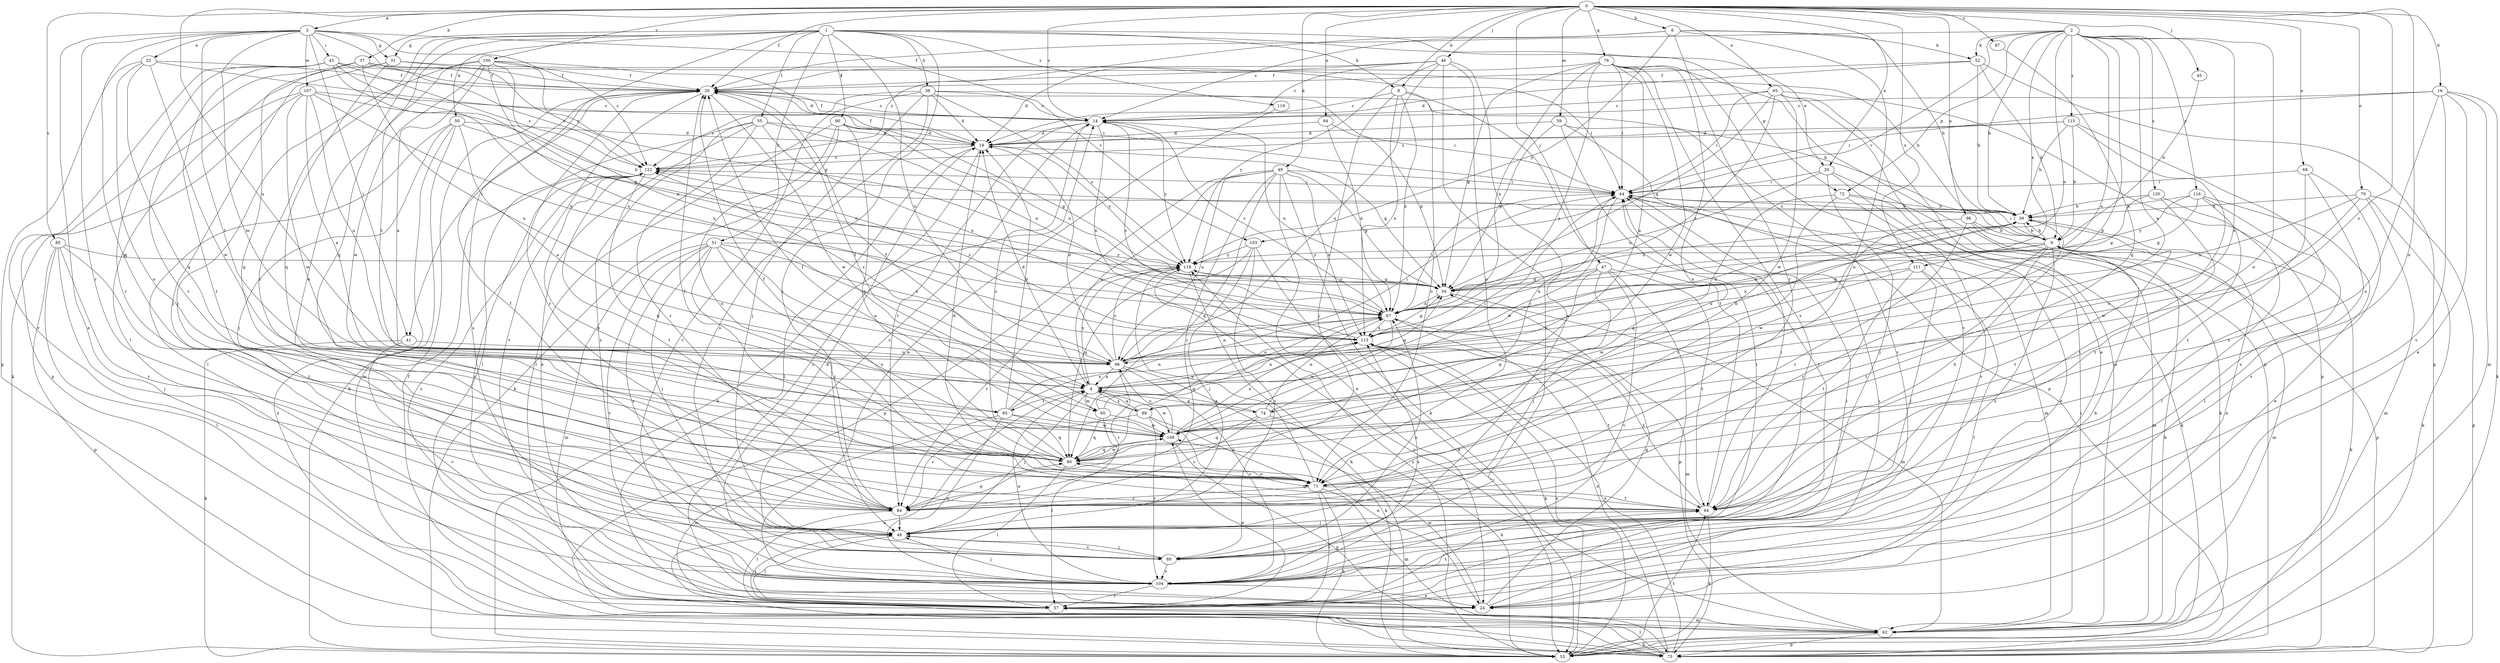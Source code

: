 strict digraph  {
0;
1;
2;
3;
4;
6;
8;
9;
14;
16;
19;
20;
22;
24;
29;
31;
34;
37;
38;
39;
41;
43;
44;
45;
46;
47;
48;
49;
50;
51;
52;
53;
55;
57;
59;
60;
62;
64;
65;
67;
68;
70;
71;
72;
74;
75;
76;
80;
84;
85;
87;
88;
89;
90;
93;
94;
96;
98;
100;
103;
104;
107;
108;
111;
113;
115;
116;
118;
119;
120;
122;
0 -> 3  [label=a];
0 -> 6  [label=b];
0 -> 8  [label=b];
0 -> 14  [label=c];
0 -> 16  [label=d];
0 -> 20  [label=e];
0 -> 29  [label=f];
0 -> 37  [label=h];
0 -> 45  [label=j];
0 -> 46  [label=j];
0 -> 47  [label=j];
0 -> 49  [label=k];
0 -> 59  [label=m];
0 -> 64  [label=n];
0 -> 65  [label=n];
0 -> 68  [label=o];
0 -> 70  [label=o];
0 -> 71  [label=o];
0 -> 76  [label=q];
0 -> 85  [label=s];
0 -> 87  [label=s];
0 -> 88  [label=s];
0 -> 96  [label=u];
0 -> 98  [label=u];
0 -> 100  [label=v];
0 -> 111  [label=x];
1 -> 8  [label=b];
1 -> 20  [label=e];
1 -> 31  [label=g];
1 -> 38  [label=h];
1 -> 41  [label=i];
1 -> 48  [label=j];
1 -> 50  [label=k];
1 -> 51  [label=k];
1 -> 55  [label=l];
1 -> 72  [label=p];
1 -> 80  [label=q];
1 -> 84  [label=r];
1 -> 90  [label=t];
1 -> 93  [label=t];
1 -> 98  [label=u];
1 -> 119  [label=z];
2 -> 4  [label=a];
2 -> 29  [label=f];
2 -> 39  [label=h];
2 -> 52  [label=k];
2 -> 67  [label=n];
2 -> 71  [label=o];
2 -> 72  [label=p];
2 -> 74  [label=p];
2 -> 88  [label=s];
2 -> 98  [label=u];
2 -> 103  [label=v];
2 -> 111  [label=x];
2 -> 115  [label=y];
2 -> 116  [label=y];
2 -> 120  [label=z];
3 -> 22  [label=e];
3 -> 24  [label=e];
3 -> 31  [label=g];
3 -> 34  [label=g];
3 -> 41  [label=i];
3 -> 43  [label=i];
3 -> 60  [label=m];
3 -> 80  [label=q];
3 -> 84  [label=r];
3 -> 93  [label=t];
3 -> 103  [label=v];
3 -> 107  [label=w];
3 -> 122  [label=z];
4 -> 19  [label=d];
4 -> 34  [label=g];
4 -> 39  [label=h];
4 -> 48  [label=j];
4 -> 60  [label=m];
4 -> 74  [label=p];
4 -> 88  [label=s];
4 -> 93  [label=t];
4 -> 108  [label=w];
4 -> 118  [label=y];
6 -> 14  [label=c];
6 -> 39  [label=h];
6 -> 52  [label=k];
6 -> 71  [label=o];
6 -> 84  [label=r];
6 -> 118  [label=y];
6 -> 122  [label=z];
8 -> 14  [label=c];
8 -> 48  [label=j];
8 -> 67  [label=n];
8 -> 71  [label=o];
8 -> 94  [label=t];
8 -> 113  [label=x];
9 -> 39  [label=h];
9 -> 44  [label=i];
9 -> 53  [label=k];
9 -> 62  [label=m];
9 -> 84  [label=r];
9 -> 89  [label=s];
9 -> 94  [label=t];
9 -> 98  [label=u];
9 -> 113  [label=x];
9 -> 118  [label=y];
9 -> 122  [label=z];
14 -> 19  [label=d];
14 -> 29  [label=f];
14 -> 67  [label=n];
14 -> 84  [label=r];
14 -> 113  [label=x];
14 -> 118  [label=y];
16 -> 14  [label=c];
16 -> 24  [label=e];
16 -> 44  [label=i];
16 -> 53  [label=k];
16 -> 62  [label=m];
16 -> 71  [label=o];
16 -> 104  [label=v];
19 -> 29  [label=f];
19 -> 34  [label=g];
19 -> 53  [label=k];
19 -> 57  [label=l];
19 -> 118  [label=y];
19 -> 122  [label=z];
20 -> 44  [label=i];
20 -> 48  [label=j];
20 -> 53  [label=k];
20 -> 67  [label=n];
20 -> 104  [label=v];
22 -> 29  [label=f];
22 -> 44  [label=i];
22 -> 71  [label=o];
22 -> 75  [label=p];
22 -> 80  [label=q];
22 -> 108  [label=w];
24 -> 14  [label=c];
24 -> 34  [label=g];
24 -> 44  [label=i];
24 -> 108  [label=w];
24 -> 122  [label=z];
29 -> 14  [label=c];
29 -> 39  [label=h];
29 -> 84  [label=r];
29 -> 89  [label=s];
29 -> 104  [label=v];
29 -> 108  [label=w];
31 -> 29  [label=f];
31 -> 44  [label=i];
31 -> 48  [label=j];
31 -> 57  [label=l];
31 -> 80  [label=q];
34 -> 39  [label=h];
34 -> 62  [label=m];
34 -> 67  [label=n];
34 -> 118  [label=y];
37 -> 29  [label=f];
37 -> 39  [label=h];
37 -> 80  [label=q];
37 -> 84  [label=r];
37 -> 98  [label=u];
37 -> 122  [label=z];
38 -> 14  [label=c];
38 -> 19  [label=d];
38 -> 44  [label=i];
38 -> 48  [label=j];
38 -> 89  [label=s];
38 -> 104  [label=v];
38 -> 118  [label=y];
38 -> 122  [label=z];
39 -> 9  [label=b];
39 -> 24  [label=e];
39 -> 94  [label=t];
39 -> 113  [label=x];
41 -> 53  [label=k];
41 -> 98  [label=u];
41 -> 104  [label=v];
43 -> 29  [label=f];
43 -> 34  [label=g];
43 -> 84  [label=r];
43 -> 94  [label=t];
43 -> 104  [label=v];
43 -> 113  [label=x];
43 -> 122  [label=z];
44 -> 39  [label=h];
44 -> 62  [label=m];
44 -> 108  [label=w];
45 -> 9  [label=b];
46 -> 14  [label=c];
46 -> 19  [label=d];
46 -> 29  [label=f];
46 -> 71  [label=o];
46 -> 89  [label=s];
46 -> 98  [label=u];
46 -> 104  [label=v];
46 -> 118  [label=y];
47 -> 34  [label=g];
47 -> 48  [label=j];
47 -> 67  [label=n];
47 -> 75  [label=p];
47 -> 80  [label=q];
47 -> 94  [label=t];
47 -> 104  [label=v];
48 -> 44  [label=i];
48 -> 57  [label=l];
48 -> 89  [label=s];
49 -> 4  [label=a];
49 -> 24  [label=e];
49 -> 34  [label=g];
49 -> 44  [label=i];
49 -> 53  [label=k];
49 -> 75  [label=p];
49 -> 80  [label=q];
49 -> 84  [label=r];
49 -> 98  [label=u];
49 -> 113  [label=x];
50 -> 4  [label=a];
50 -> 19  [label=d];
50 -> 48  [label=j];
50 -> 53  [label=k];
50 -> 57  [label=l];
50 -> 62  [label=m];
50 -> 67  [label=n];
51 -> 4  [label=a];
51 -> 48  [label=j];
51 -> 62  [label=m];
51 -> 71  [label=o];
51 -> 84  [label=r];
51 -> 89  [label=s];
51 -> 104  [label=v];
51 -> 113  [label=x];
51 -> 118  [label=y];
52 -> 9  [label=b];
52 -> 19  [label=d];
52 -> 29  [label=f];
52 -> 39  [label=h];
52 -> 75  [label=p];
53 -> 94  [label=t];
53 -> 113  [label=x];
53 -> 118  [label=y];
55 -> 19  [label=d];
55 -> 24  [label=e];
55 -> 57  [label=l];
55 -> 67  [label=n];
55 -> 84  [label=r];
55 -> 89  [label=s];
55 -> 113  [label=x];
57 -> 44  [label=i];
57 -> 48  [label=j];
57 -> 62  [label=m];
57 -> 94  [label=t];
57 -> 108  [label=w];
59 -> 19  [label=d];
59 -> 34  [label=g];
59 -> 57  [label=l];
59 -> 75  [label=p];
59 -> 104  [label=v];
60 -> 29  [label=f];
60 -> 44  [label=i];
60 -> 57  [label=l];
60 -> 67  [label=n];
60 -> 80  [label=q];
60 -> 108  [label=w];
62 -> 9  [label=b];
62 -> 44  [label=i];
62 -> 53  [label=k];
62 -> 75  [label=p];
62 -> 118  [label=y];
64 -> 19  [label=d];
64 -> 34  [label=g];
64 -> 67  [label=n];
65 -> 14  [label=c];
65 -> 24  [label=e];
65 -> 34  [label=g];
65 -> 44  [label=i];
65 -> 62  [label=m];
65 -> 75  [label=p];
65 -> 108  [label=w];
65 -> 113  [label=x];
67 -> 14  [label=c];
67 -> 44  [label=i];
67 -> 62  [label=m];
67 -> 80  [label=q];
67 -> 108  [label=w];
67 -> 113  [label=x];
68 -> 44  [label=i];
68 -> 89  [label=s];
68 -> 94  [label=t];
68 -> 104  [label=v];
70 -> 39  [label=h];
70 -> 53  [label=k];
70 -> 62  [label=m];
70 -> 67  [label=n];
70 -> 75  [label=p];
70 -> 108  [label=w];
71 -> 19  [label=d];
71 -> 29  [label=f];
71 -> 53  [label=k];
71 -> 57  [label=l];
71 -> 62  [label=m];
71 -> 84  [label=r];
71 -> 94  [label=t];
71 -> 118  [label=y];
72 -> 24  [label=e];
72 -> 39  [label=h];
72 -> 53  [label=k];
72 -> 80  [label=q];
72 -> 84  [label=r];
74 -> 4  [label=a];
74 -> 44  [label=i];
74 -> 53  [label=k];
74 -> 67  [label=n];
74 -> 80  [label=q];
74 -> 84  [label=r];
75 -> 4  [label=a];
75 -> 29  [label=f];
75 -> 57  [label=l];
75 -> 67  [label=n];
75 -> 113  [label=x];
75 -> 122  [label=z];
76 -> 4  [label=a];
76 -> 29  [label=f];
76 -> 34  [label=g];
76 -> 44  [label=i];
76 -> 67  [label=n];
76 -> 71  [label=o];
76 -> 75  [label=p];
76 -> 89  [label=s];
76 -> 98  [label=u];
76 -> 104  [label=v];
76 -> 108  [label=w];
80 -> 14  [label=c];
80 -> 29  [label=f];
80 -> 57  [label=l];
80 -> 71  [label=o];
80 -> 108  [label=w];
84 -> 29  [label=f];
84 -> 48  [label=j];
84 -> 57  [label=l];
84 -> 80  [label=q];
85 -> 48  [label=j];
85 -> 57  [label=l];
85 -> 75  [label=p];
85 -> 84  [label=r];
85 -> 94  [label=t];
85 -> 118  [label=y];
87 -> 80  [label=q];
88 -> 4  [label=a];
88 -> 24  [label=e];
88 -> 29  [label=f];
88 -> 71  [label=o];
88 -> 84  [label=r];
88 -> 104  [label=v];
89 -> 14  [label=c];
89 -> 48  [label=j];
89 -> 67  [label=n];
89 -> 104  [label=v];
90 -> 19  [label=d];
90 -> 34  [label=g];
90 -> 53  [label=k];
90 -> 57  [label=l];
90 -> 67  [label=n];
90 -> 71  [label=o];
90 -> 80  [label=q];
93 -> 19  [label=d];
93 -> 62  [label=m];
93 -> 67  [label=n];
93 -> 80  [label=q];
93 -> 104  [label=v];
93 -> 108  [label=w];
93 -> 113  [label=x];
94 -> 39  [label=h];
94 -> 44  [label=i];
94 -> 48  [label=j];
94 -> 53  [label=k];
94 -> 80  [label=q];
94 -> 113  [label=x];
96 -> 9  [label=b];
96 -> 62  [label=m];
96 -> 75  [label=p];
96 -> 84  [label=r];
96 -> 108  [label=w];
98 -> 4  [label=a];
98 -> 19  [label=d];
98 -> 44  [label=i];
98 -> 53  [label=k];
98 -> 67  [label=n];
98 -> 84  [label=r];
98 -> 104  [label=v];
98 -> 118  [label=y];
98 -> 122  [label=z];
100 -> 4  [label=a];
100 -> 19  [label=d];
100 -> 29  [label=f];
100 -> 48  [label=j];
100 -> 67  [label=n];
100 -> 71  [label=o];
100 -> 98  [label=u];
100 -> 108  [label=w];
100 -> 122  [label=z];
103 -> 48  [label=j];
103 -> 53  [label=k];
103 -> 80  [label=q];
103 -> 89  [label=s];
103 -> 118  [label=y];
104 -> 4  [label=a];
104 -> 9  [label=b];
104 -> 19  [label=d];
104 -> 24  [label=e];
104 -> 48  [label=j];
104 -> 57  [label=l];
104 -> 113  [label=x];
107 -> 4  [label=a];
107 -> 9  [label=b];
107 -> 14  [label=c];
107 -> 53  [label=k];
107 -> 67  [label=n];
107 -> 75  [label=p];
107 -> 98  [label=u];
107 -> 108  [label=w];
108 -> 29  [label=f];
108 -> 75  [label=p];
108 -> 80  [label=q];
108 -> 98  [label=u];
108 -> 113  [label=x];
111 -> 34  [label=g];
111 -> 48  [label=j];
111 -> 57  [label=l];
111 -> 94  [label=t];
111 -> 108  [label=w];
113 -> 14  [label=c];
113 -> 34  [label=g];
113 -> 39  [label=h];
113 -> 53  [label=k];
113 -> 94  [label=t];
113 -> 98  [label=u];
113 -> 122  [label=z];
115 -> 9  [label=b];
115 -> 19  [label=d];
115 -> 39  [label=h];
115 -> 71  [label=o];
115 -> 89  [label=s];
115 -> 122  [label=z];
116 -> 24  [label=e];
116 -> 34  [label=g];
116 -> 39  [label=h];
116 -> 57  [label=l];
116 -> 94  [label=t];
116 -> 118  [label=y];
118 -> 34  [label=g];
118 -> 53  [label=k];
118 -> 84  [label=r];
119 -> 24  [label=e];
120 -> 34  [label=g];
120 -> 39  [label=h];
120 -> 57  [label=l];
120 -> 94  [label=t];
122 -> 44  [label=i];
122 -> 71  [label=o];
122 -> 80  [label=q];
122 -> 94  [label=t];
122 -> 104  [label=v];
}
